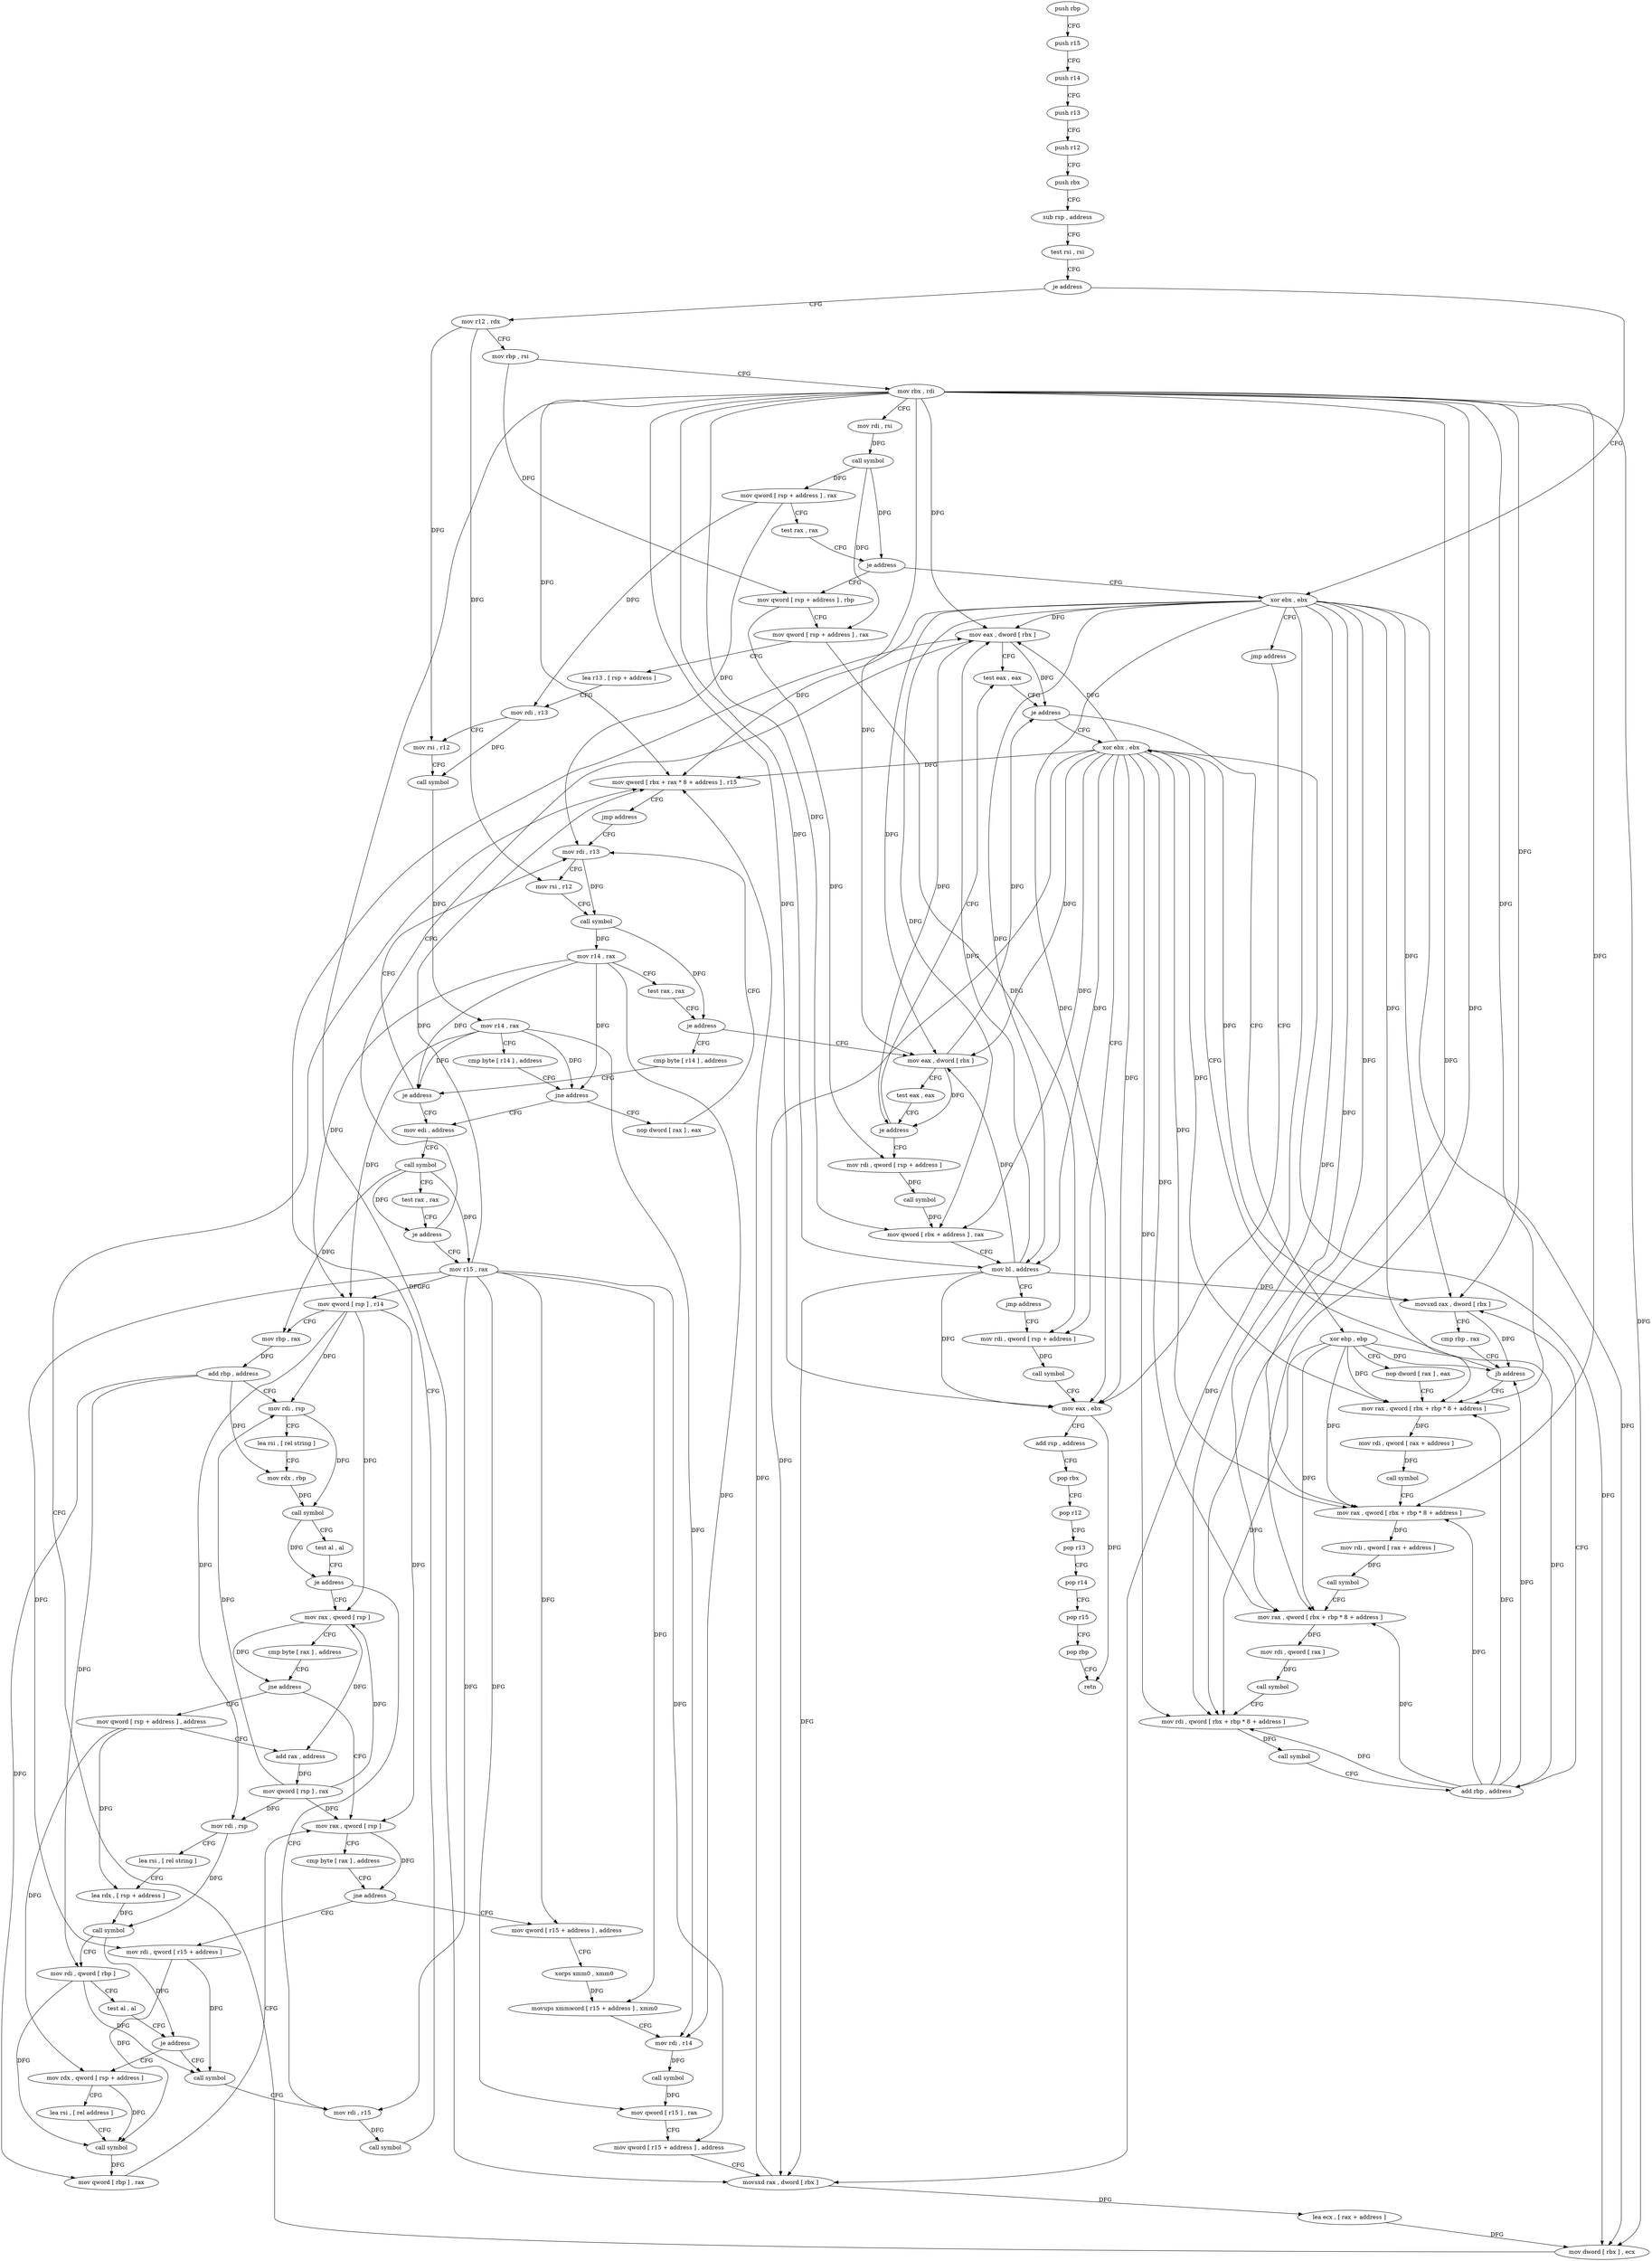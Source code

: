digraph "func" {
"136640" [label = "push rbp" ]
"136641" [label = "push r15" ]
"136643" [label = "push r14" ]
"136645" [label = "push r13" ]
"136647" [label = "push r12" ]
"136649" [label = "push rbx" ]
"136650" [label = "sub rsp , address" ]
"136654" [label = "test rsi , rsi" ]
"136657" [label = "je address" ]
"136961" [label = "xor ebx , ebx" ]
"136663" [label = "mov r12 , rdx" ]
"136963" [label = "jmp address" ]
"137099" [label = "mov eax , ebx" ]
"136666" [label = "mov rbp , rsi" ]
"136669" [label = "mov rbx , rdi" ]
"136672" [label = "mov rdi , rsi" ]
"136675" [label = "call symbol" ]
"136680" [label = "mov qword [ rsp + address ] , rax" ]
"136685" [label = "test rax , rax" ]
"136688" [label = "je address" ]
"136694" [label = "mov qword [ rsp + address ] , rbp" ]
"137101" [label = "add rsp , address" ]
"137105" [label = "pop rbx" ]
"137106" [label = "pop r12" ]
"137108" [label = "pop r13" ]
"137110" [label = "pop r14" ]
"137112" [label = "pop r15" ]
"137114" [label = "pop rbp" ]
"137115" [label = "retn" ]
"136699" [label = "mov qword [ rsp + address ] , rax" ]
"136704" [label = "lea r13 , [ rsp + address ]" ]
"136709" [label = "mov rdi , r13" ]
"136712" [label = "mov rsi , r12" ]
"136715" [label = "call symbol" ]
"136720" [label = "mov r14 , rax" ]
"136723" [label = "cmp byte [ r14 ] , address" ]
"136727" [label = "jne address" ]
"136765" [label = "mov edi , address" ]
"136729" [label = "nop dword [ rax ] , eax" ]
"136770" [label = "call symbol" ]
"136775" [label = "test rax , rax" ]
"136778" [label = "je address" ]
"137009" [label = "mov eax , dword [ rbx ]" ]
"136784" [label = "mov r15 , rax" ]
"136736" [label = "mov rdi , r13" ]
"137011" [label = "test eax , eax" ]
"136787" [label = "mov qword [ rsp ] , r14" ]
"136791" [label = "mov rbp , rax" ]
"136794" [label = "add rbp , address" ]
"136798" [label = "mov rdi , rsp" ]
"136801" [label = "lea rsi , [ rel string ]" ]
"136808" [label = "mov rdx , rbp" ]
"136811" [label = "call symbol" ]
"136816" [label = "test al , al" ]
"136818" [label = "je address" ]
"137001" [label = "mov rdi , r15" ]
"136824" [label = "mov rax , qword [ rsp ]" ]
"136968" [label = "mov eax , dword [ rbx ]" ]
"136970" [label = "test eax , eax" ]
"136972" [label = "je address" ]
"136974" [label = "mov rdi , qword [ rsp + address ]" ]
"136759" [label = "cmp byte [ r14 ] , address" ]
"136763" [label = "je address" ]
"137087" [label = "xor ebx , ebx" ]
"137089" [label = "mov rdi , qword [ rsp + address ]" ]
"137015" [label = "xor ebp , ebp" ]
"137017" [label = "nop dword [ rax ] , eax" ]
"137024" [label = "mov rax , qword [ rbx + rbp * 8 + address ]" ]
"137004" [label = "call symbol" ]
"136828" [label = "cmp byte [ rax ] , address" ]
"136831" [label = "jne address" ]
"136899" [label = "mov rax , qword [ rsp ]" ]
"136833" [label = "mov qword [ rsp + address ] , address" ]
"137013" [label = "je address" ]
"136979" [label = "call symbol" ]
"136984" [label = "mov qword [ rbx + address ] , rax" ]
"136988" [label = "mov bl , address" ]
"136990" [label = "jmp address" ]
"136739" [label = "mov rsi , r12" ]
"136742" [label = "call symbol" ]
"136747" [label = "mov r14 , rax" ]
"136750" [label = "test rax , rax" ]
"136753" [label = "je address" ]
"137029" [label = "mov rdi , qword [ rax + address ]" ]
"137033" [label = "call symbol" ]
"137038" [label = "mov rax , qword [ rbx + rbp * 8 + address ]" ]
"137043" [label = "mov rdi , qword [ rax + address ]" ]
"137047" [label = "call symbol" ]
"137052" [label = "mov rax , qword [ rbx + rbp * 8 + address ]" ]
"137057" [label = "mov rdi , qword [ rax ]" ]
"137060" [label = "call symbol" ]
"137065" [label = "mov rdi , qword [ rbx + rbp * 8 + address ]" ]
"137070" [label = "call symbol" ]
"137075" [label = "add rbp , address" ]
"137079" [label = "movsxd rax , dword [ rbx ]" ]
"137082" [label = "cmp rbp , rax" ]
"137085" [label = "jb address" ]
"136903" [label = "cmp byte [ rax ] , address" ]
"136906" [label = "jne address" ]
"136992" [label = "mov rdi , qword [ r15 + address ]" ]
"136908" [label = "mov qword [ r15 + address ] , address" ]
"136842" [label = "add rax , address" ]
"136846" [label = "mov qword [ rsp ] , rax" ]
"136850" [label = "mov rdi , rsp" ]
"136853" [label = "lea rsi , [ rel string ]" ]
"136860" [label = "lea rdx , [ rsp + address ]" ]
"136865" [label = "call symbol" ]
"136870" [label = "mov rdi , qword [ rbp ]" ]
"136874" [label = "test al , al" ]
"136876" [label = "je address" ]
"136996" [label = "call symbol" ]
"136878" [label = "mov rdx , qword [ rsp + address ]" ]
"137094" [label = "call symbol" ]
"136916" [label = "xorps xmm0 , xmm0" ]
"136919" [label = "movups xmmword [ r15 + address ] , xmm0" ]
"136924" [label = "mov rdi , r14" ]
"136927" [label = "call symbol" ]
"136932" [label = "mov qword [ r15 ] , rax" ]
"136935" [label = "mov qword [ r15 + address ] , address" ]
"136943" [label = "movsxd rax , dword [ rbx ]" ]
"136946" [label = "lea ecx , [ rax + address ]" ]
"136949" [label = "mov dword [ rbx ] , ecx" ]
"136951" [label = "mov qword [ rbx + rax * 8 + address ] , r15" ]
"136956" [label = "jmp address" ]
"136883" [label = "lea rsi , [ rel address ]" ]
"136890" [label = "call symbol" ]
"136895" [label = "mov qword [ rbp ] , rax" ]
"136640" -> "136641" [ label = "CFG" ]
"136641" -> "136643" [ label = "CFG" ]
"136643" -> "136645" [ label = "CFG" ]
"136645" -> "136647" [ label = "CFG" ]
"136647" -> "136649" [ label = "CFG" ]
"136649" -> "136650" [ label = "CFG" ]
"136650" -> "136654" [ label = "CFG" ]
"136654" -> "136657" [ label = "CFG" ]
"136657" -> "136961" [ label = "CFG" ]
"136657" -> "136663" [ label = "CFG" ]
"136961" -> "136963" [ label = "CFG" ]
"136961" -> "137099" [ label = "DFG" ]
"136961" -> "137009" [ label = "DFG" ]
"136961" -> "136968" [ label = "DFG" ]
"136961" -> "136984" [ label = "DFG" ]
"136961" -> "136988" [ label = "DFG" ]
"136961" -> "137024" [ label = "DFG" ]
"136961" -> "137038" [ label = "DFG" ]
"136961" -> "137052" [ label = "DFG" ]
"136961" -> "137065" [ label = "DFG" ]
"136961" -> "137079" [ label = "DFG" ]
"136961" -> "136943" [ label = "DFG" ]
"136961" -> "136949" [ label = "DFG" ]
"136961" -> "136951" [ label = "DFG" ]
"136663" -> "136666" [ label = "CFG" ]
"136663" -> "136712" [ label = "DFG" ]
"136663" -> "136739" [ label = "DFG" ]
"136963" -> "137099" [ label = "CFG" ]
"137099" -> "137101" [ label = "CFG" ]
"137099" -> "137115" [ label = "DFG" ]
"136666" -> "136669" [ label = "CFG" ]
"136666" -> "136694" [ label = "DFG" ]
"136669" -> "136672" [ label = "CFG" ]
"136669" -> "137099" [ label = "DFG" ]
"136669" -> "137009" [ label = "DFG" ]
"136669" -> "136968" [ label = "DFG" ]
"136669" -> "136984" [ label = "DFG" ]
"136669" -> "136988" [ label = "DFG" ]
"136669" -> "137024" [ label = "DFG" ]
"136669" -> "137038" [ label = "DFG" ]
"136669" -> "137052" [ label = "DFG" ]
"136669" -> "137065" [ label = "DFG" ]
"136669" -> "137079" [ label = "DFG" ]
"136669" -> "136943" [ label = "DFG" ]
"136669" -> "136949" [ label = "DFG" ]
"136669" -> "136951" [ label = "DFG" ]
"136672" -> "136675" [ label = "DFG" ]
"136675" -> "136680" [ label = "DFG" ]
"136675" -> "136688" [ label = "DFG" ]
"136675" -> "136699" [ label = "DFG" ]
"136680" -> "136685" [ label = "CFG" ]
"136680" -> "136709" [ label = "DFG" ]
"136680" -> "136736" [ label = "DFG" ]
"136685" -> "136688" [ label = "CFG" ]
"136688" -> "136961" [ label = "CFG" ]
"136688" -> "136694" [ label = "CFG" ]
"136694" -> "136699" [ label = "CFG" ]
"136694" -> "136974" [ label = "DFG" ]
"137101" -> "137105" [ label = "CFG" ]
"137105" -> "137106" [ label = "CFG" ]
"137106" -> "137108" [ label = "CFG" ]
"137108" -> "137110" [ label = "CFG" ]
"137110" -> "137112" [ label = "CFG" ]
"137112" -> "137114" [ label = "CFG" ]
"137114" -> "137115" [ label = "CFG" ]
"136699" -> "136704" [ label = "CFG" ]
"136699" -> "137089" [ label = "DFG" ]
"136704" -> "136709" [ label = "CFG" ]
"136709" -> "136712" [ label = "CFG" ]
"136709" -> "136715" [ label = "DFG" ]
"136712" -> "136715" [ label = "CFG" ]
"136715" -> "136720" [ label = "DFG" ]
"136720" -> "136723" [ label = "CFG" ]
"136720" -> "136727" [ label = "DFG" ]
"136720" -> "136787" [ label = "DFG" ]
"136720" -> "136763" [ label = "DFG" ]
"136720" -> "136924" [ label = "DFG" ]
"136723" -> "136727" [ label = "CFG" ]
"136727" -> "136765" [ label = "CFG" ]
"136727" -> "136729" [ label = "CFG" ]
"136765" -> "136770" [ label = "CFG" ]
"136729" -> "136736" [ label = "CFG" ]
"136770" -> "136775" [ label = "CFG" ]
"136770" -> "136778" [ label = "DFG" ]
"136770" -> "136784" [ label = "DFG" ]
"136770" -> "136791" [ label = "DFG" ]
"136775" -> "136778" [ label = "CFG" ]
"136778" -> "137009" [ label = "CFG" ]
"136778" -> "136784" [ label = "CFG" ]
"137009" -> "137011" [ label = "CFG" ]
"137009" -> "137013" [ label = "DFG" ]
"137009" -> "136972" [ label = "DFG" ]
"136784" -> "136787" [ label = "CFG" ]
"136784" -> "137001" [ label = "DFG" ]
"136784" -> "136992" [ label = "DFG" ]
"136784" -> "136908" [ label = "DFG" ]
"136784" -> "136919" [ label = "DFG" ]
"136784" -> "136932" [ label = "DFG" ]
"136784" -> "136935" [ label = "DFG" ]
"136784" -> "136951" [ label = "DFG" ]
"136736" -> "136739" [ label = "CFG" ]
"136736" -> "136742" [ label = "DFG" ]
"137011" -> "137013" [ label = "CFG" ]
"136787" -> "136791" [ label = "CFG" ]
"136787" -> "136824" [ label = "DFG" ]
"136787" -> "136899" [ label = "DFG" ]
"136787" -> "136798" [ label = "DFG" ]
"136787" -> "136850" [ label = "DFG" ]
"136791" -> "136794" [ label = "DFG" ]
"136794" -> "136798" [ label = "CFG" ]
"136794" -> "136808" [ label = "DFG" ]
"136794" -> "136870" [ label = "DFG" ]
"136794" -> "136895" [ label = "DFG" ]
"136798" -> "136801" [ label = "CFG" ]
"136798" -> "136811" [ label = "DFG" ]
"136801" -> "136808" [ label = "CFG" ]
"136808" -> "136811" [ label = "DFG" ]
"136811" -> "136816" [ label = "CFG" ]
"136811" -> "136818" [ label = "DFG" ]
"136816" -> "136818" [ label = "CFG" ]
"136818" -> "137001" [ label = "CFG" ]
"136818" -> "136824" [ label = "CFG" ]
"137001" -> "137004" [ label = "DFG" ]
"136824" -> "136828" [ label = "CFG" ]
"136824" -> "136831" [ label = "DFG" ]
"136824" -> "136842" [ label = "DFG" ]
"136968" -> "136970" [ label = "CFG" ]
"136968" -> "137013" [ label = "DFG" ]
"136968" -> "136972" [ label = "DFG" ]
"136970" -> "136972" [ label = "CFG" ]
"136972" -> "137011" [ label = "CFG" ]
"136972" -> "136974" [ label = "CFG" ]
"136974" -> "136979" [ label = "DFG" ]
"136759" -> "136763" [ label = "CFG" ]
"136763" -> "136736" [ label = "CFG" ]
"136763" -> "136765" [ label = "CFG" ]
"137087" -> "137089" [ label = "CFG" ]
"137087" -> "137099" [ label = "DFG" ]
"137087" -> "137009" [ label = "DFG" ]
"137087" -> "136968" [ label = "DFG" ]
"137087" -> "136984" [ label = "DFG" ]
"137087" -> "136988" [ label = "DFG" ]
"137087" -> "137024" [ label = "DFG" ]
"137087" -> "137038" [ label = "DFG" ]
"137087" -> "137052" [ label = "DFG" ]
"137087" -> "137065" [ label = "DFG" ]
"137087" -> "137079" [ label = "DFG" ]
"137087" -> "136943" [ label = "DFG" ]
"137087" -> "136949" [ label = "DFG" ]
"137087" -> "136951" [ label = "DFG" ]
"137089" -> "137094" [ label = "DFG" ]
"137015" -> "137017" [ label = "CFG" ]
"137015" -> "137024" [ label = "DFG" ]
"137015" -> "137038" [ label = "DFG" ]
"137015" -> "137052" [ label = "DFG" ]
"137015" -> "137065" [ label = "DFG" ]
"137015" -> "137075" [ label = "DFG" ]
"137015" -> "137085" [ label = "DFG" ]
"137017" -> "137024" [ label = "CFG" ]
"137024" -> "137029" [ label = "DFG" ]
"137004" -> "137009" [ label = "CFG" ]
"136828" -> "136831" [ label = "CFG" ]
"136831" -> "136899" [ label = "CFG" ]
"136831" -> "136833" [ label = "CFG" ]
"136899" -> "136903" [ label = "CFG" ]
"136899" -> "136906" [ label = "DFG" ]
"136833" -> "136842" [ label = "CFG" ]
"136833" -> "136878" [ label = "DFG" ]
"136833" -> "136860" [ label = "DFG" ]
"137013" -> "137087" [ label = "CFG" ]
"137013" -> "137015" [ label = "CFG" ]
"136979" -> "136984" [ label = "DFG" ]
"136984" -> "136988" [ label = "CFG" ]
"136988" -> "136990" [ label = "CFG" ]
"136988" -> "137099" [ label = "DFG" ]
"136988" -> "137009" [ label = "DFG" ]
"136988" -> "136968" [ label = "DFG" ]
"136988" -> "137079" [ label = "DFG" ]
"136988" -> "136943" [ label = "DFG" ]
"136990" -> "137089" [ label = "CFG" ]
"136739" -> "136742" [ label = "CFG" ]
"136742" -> "136747" [ label = "DFG" ]
"136742" -> "136753" [ label = "DFG" ]
"136747" -> "136750" [ label = "CFG" ]
"136747" -> "136727" [ label = "DFG" ]
"136747" -> "136787" [ label = "DFG" ]
"136747" -> "136763" [ label = "DFG" ]
"136747" -> "136924" [ label = "DFG" ]
"136750" -> "136753" [ label = "CFG" ]
"136753" -> "136968" [ label = "CFG" ]
"136753" -> "136759" [ label = "CFG" ]
"137029" -> "137033" [ label = "DFG" ]
"137033" -> "137038" [ label = "CFG" ]
"137038" -> "137043" [ label = "DFG" ]
"137043" -> "137047" [ label = "DFG" ]
"137047" -> "137052" [ label = "CFG" ]
"137052" -> "137057" [ label = "DFG" ]
"137057" -> "137060" [ label = "DFG" ]
"137060" -> "137065" [ label = "CFG" ]
"137065" -> "137070" [ label = "DFG" ]
"137070" -> "137075" [ label = "CFG" ]
"137075" -> "137079" [ label = "CFG" ]
"137075" -> "137024" [ label = "DFG" ]
"137075" -> "137038" [ label = "DFG" ]
"137075" -> "137052" [ label = "DFG" ]
"137075" -> "137065" [ label = "DFG" ]
"137075" -> "137085" [ label = "DFG" ]
"137079" -> "137082" [ label = "CFG" ]
"137079" -> "137085" [ label = "DFG" ]
"137082" -> "137085" [ label = "CFG" ]
"137085" -> "137024" [ label = "CFG" ]
"137085" -> "137087" [ label = "CFG" ]
"136903" -> "136906" [ label = "CFG" ]
"136906" -> "136992" [ label = "CFG" ]
"136906" -> "136908" [ label = "CFG" ]
"136992" -> "136996" [ label = "DFG" ]
"136992" -> "136890" [ label = "DFG" ]
"136908" -> "136916" [ label = "CFG" ]
"136842" -> "136846" [ label = "DFG" ]
"136846" -> "136850" [ label = "DFG" ]
"136846" -> "136798" [ label = "DFG" ]
"136846" -> "136824" [ label = "DFG" ]
"136846" -> "136899" [ label = "DFG" ]
"136850" -> "136853" [ label = "CFG" ]
"136850" -> "136865" [ label = "DFG" ]
"136853" -> "136860" [ label = "CFG" ]
"136860" -> "136865" [ label = "DFG" ]
"136865" -> "136870" [ label = "CFG" ]
"136865" -> "136876" [ label = "DFG" ]
"136870" -> "136874" [ label = "CFG" ]
"136870" -> "136996" [ label = "DFG" ]
"136870" -> "136890" [ label = "DFG" ]
"136874" -> "136876" [ label = "CFG" ]
"136876" -> "136996" [ label = "CFG" ]
"136876" -> "136878" [ label = "CFG" ]
"136996" -> "137001" [ label = "CFG" ]
"136878" -> "136883" [ label = "CFG" ]
"136878" -> "136890" [ label = "DFG" ]
"137094" -> "137099" [ label = "CFG" ]
"136916" -> "136919" [ label = "DFG" ]
"136919" -> "136924" [ label = "CFG" ]
"136924" -> "136927" [ label = "DFG" ]
"136927" -> "136932" [ label = "DFG" ]
"136932" -> "136935" [ label = "CFG" ]
"136935" -> "136943" [ label = "CFG" ]
"136943" -> "136946" [ label = "DFG" ]
"136943" -> "136951" [ label = "DFG" ]
"136946" -> "136949" [ label = "DFG" ]
"136949" -> "136951" [ label = "CFG" ]
"136951" -> "136956" [ label = "CFG" ]
"136956" -> "136736" [ label = "CFG" ]
"136883" -> "136890" [ label = "CFG" ]
"136890" -> "136895" [ label = "DFG" ]
"136895" -> "136899" [ label = "CFG" ]
}
